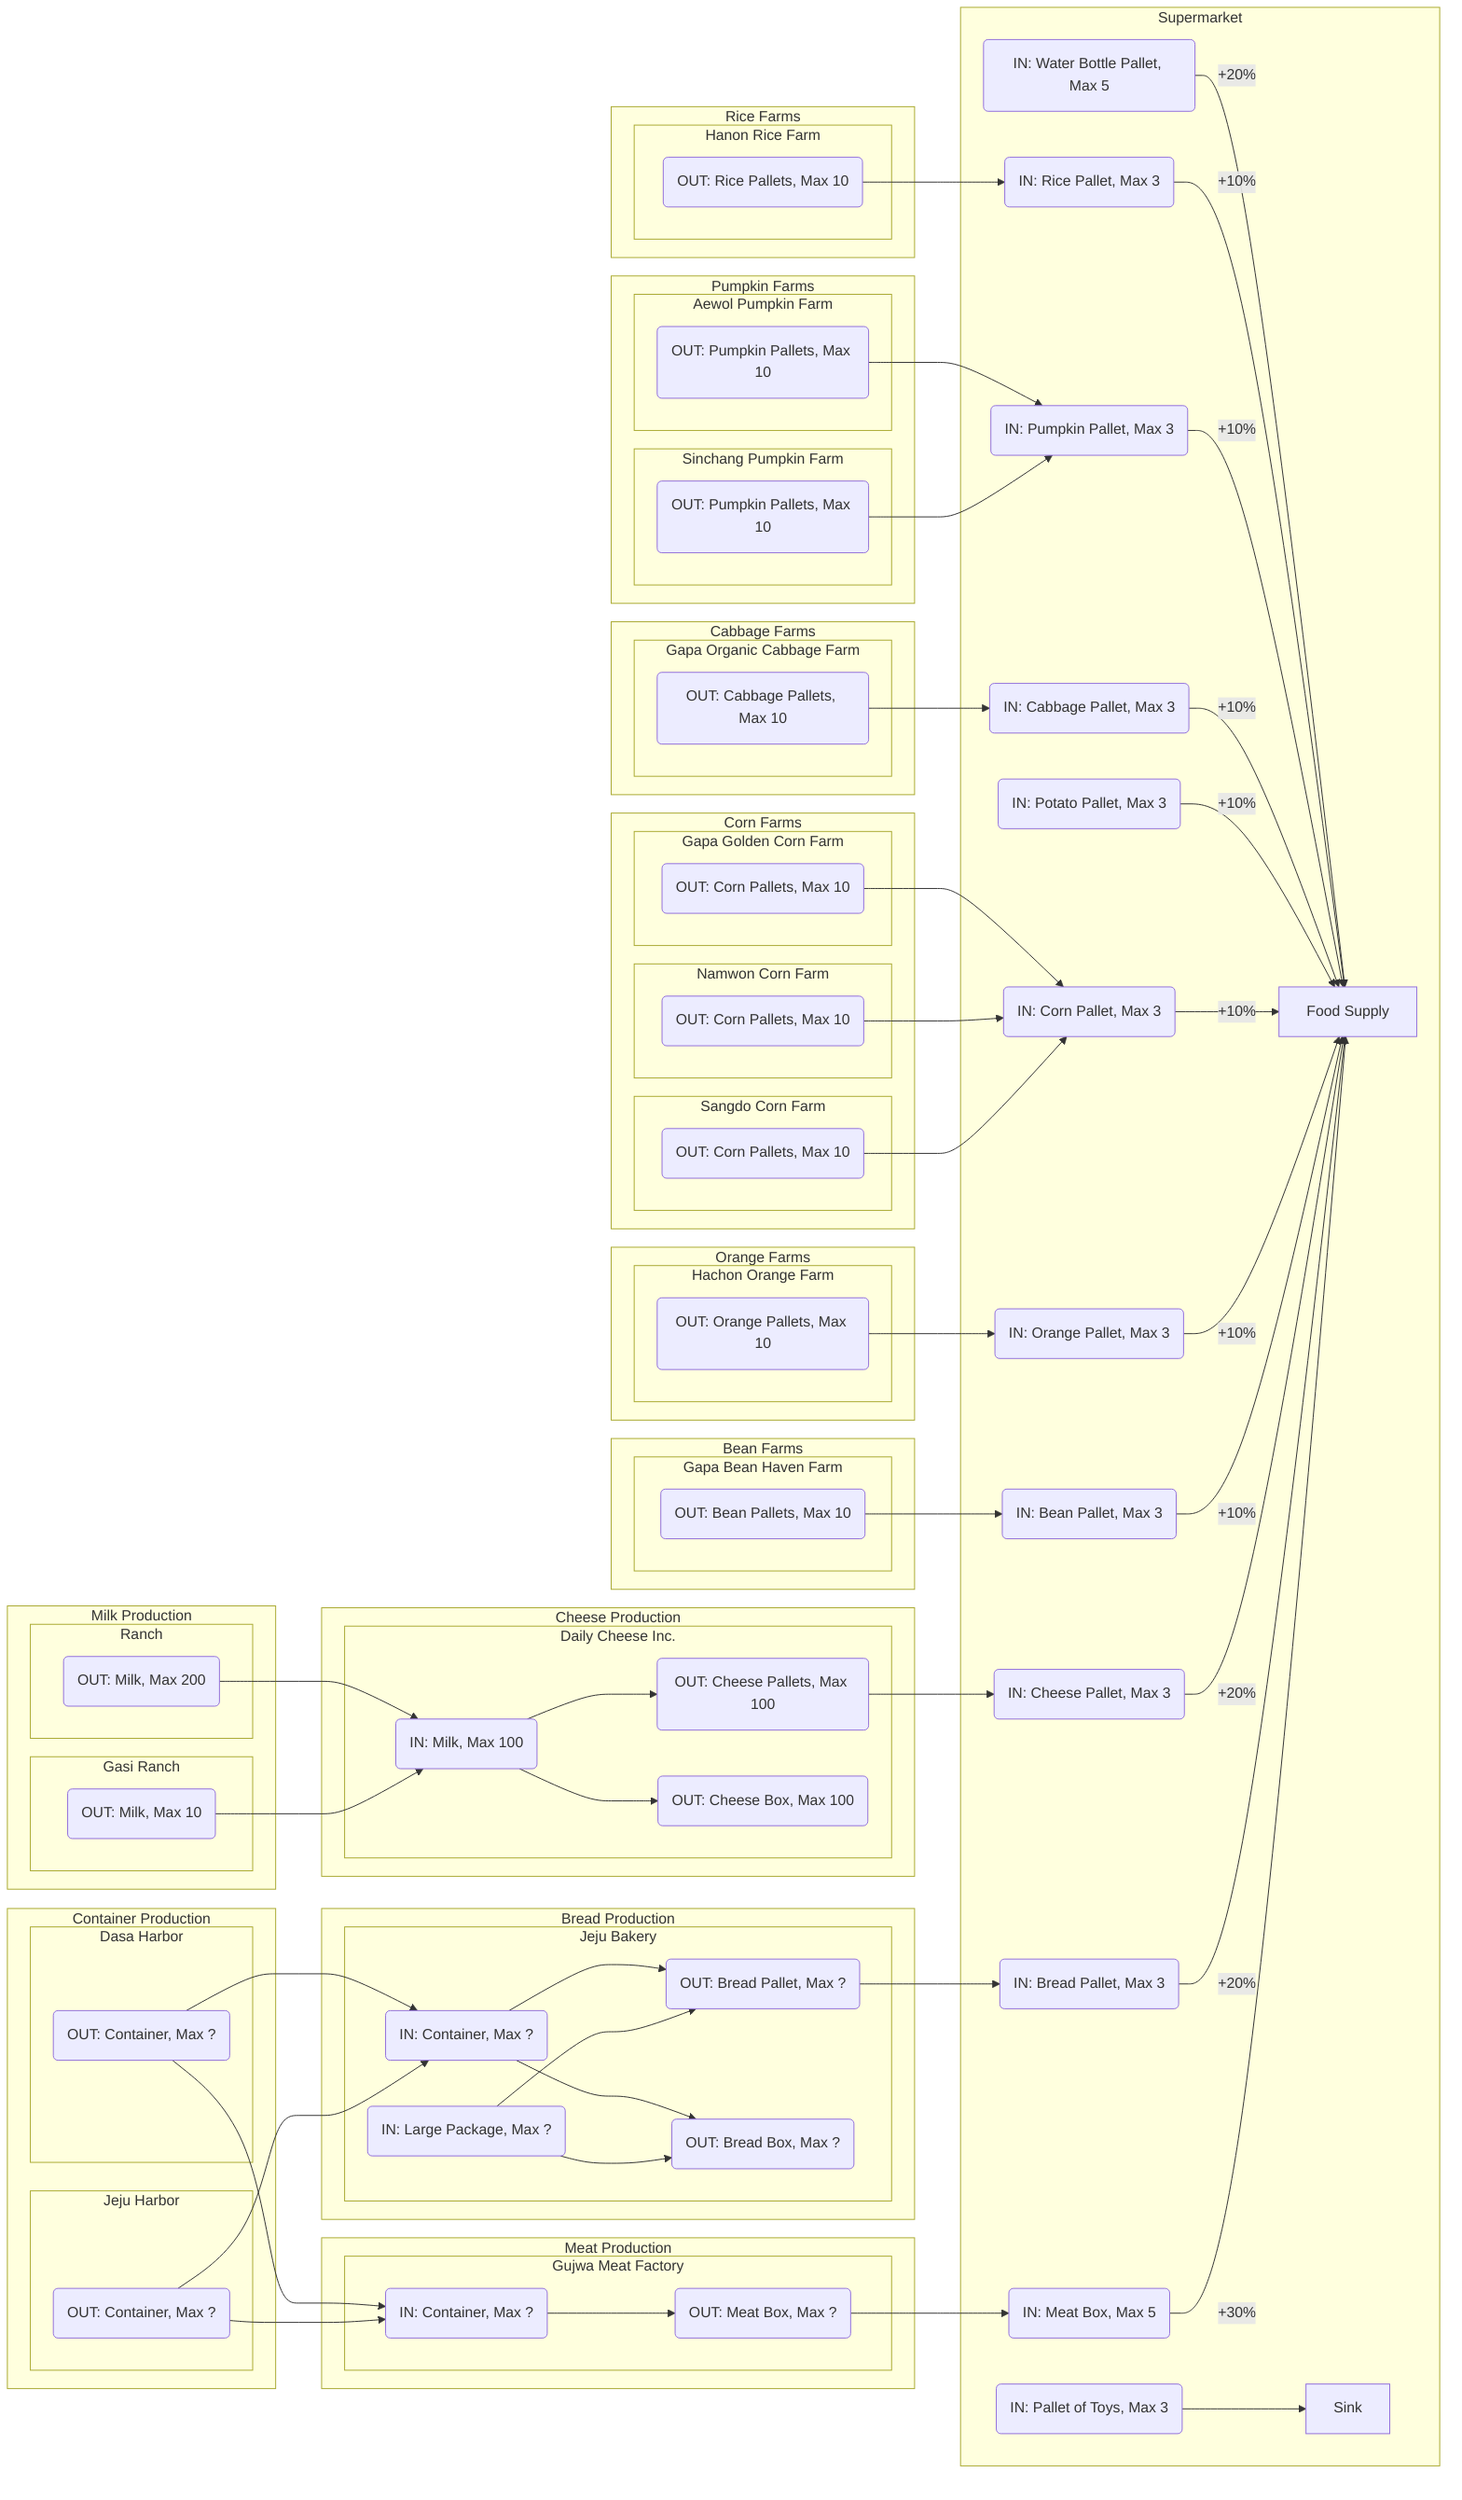 graph LR
    subgraph Supermarket
        WaterBottle(IN: Water Bottle Pallet, Max 5) -->|+20%| FoodSupply
        Rice(IN: Rice Pallet, Max 3) -->|+10%| FoodSupply
        Pumpkin(IN: Pumpkin Pallet, Max 3) -->|+10%| FoodSupply
        Cabbage(IN: Cabbage Pallet, Max 3) -->|+10%| FoodSupply
        Potato(IN: Potato Pallet, Max 3) -->|+10%| FoodSupply
        Corn(IN: Corn Pallet, Max 3) -->|+10%| FoodSupply
        Orange(IN: Orange Pallet, Max 3) -->|+10%| FoodSupply
        Bean(IN: Bean Pallet, Max 3) -->|+10%| FoodSupply
        Cheese(IN: Cheese Pallet, Max 3) -->|+20%| FoodSupply
        Bread(IN: Bread Pallet, Max 3)  -->|+20%| FoodSupply
        Meat(IN: Meat Box, Max 5) -->|+30%| FoodSupply
        Toys(IN: Pallet of Toys, Max 3) --> Sink

        FoodSupply[Food Supply]
        Sink[Sink]
    end

    subgraph Rice Farms
        subgraph Hanon Rice Farm
            MakeRice1(OUT: Rice Pallets, Max 10) --> Rice
        end
    end

    subgraph Pumpkin Farms
        subgraph Aewol Pumpkin Farm
            MakePumpkin1(OUT: Pumpkin Pallets, Max 10) --> Pumpkin
        end
        subgraph Sinchang Pumpkin Farm
            MakePumpkin2(OUT: Pumpkin Pallets, Max 10) --> Pumpkin
        end
    end
    
    subgraph Cabbage Farms
        subgraph Gapa Organic Cabbage Farm
            MakeCabbage1(OUT: Cabbage Pallets, Max 10) --> Cabbage
        end
    end

    subgraph Corn Farms
        subgraph Gapa Golden Corn Farm
            MakeCorn1(OUT: Corn Pallets, Max 10) --> Corn
        end
        subgraph Namwon Corn Farm
            MakeCorn2(OUT: Corn Pallets, Max 10) --> Corn
        end
        subgraph Sangdo Corn Farm
            MakeCorn3(OUT: Corn Pallets, Max 10) --> Corn
        end
    end
    subgraph Orange Farms
        subgraph Hachon Orange Farm
            MakeOrange(OUT: Orange Pallets, Max 10) --> Orange
        end
    end

    subgraph Bean Farms
        subgraph Gapa Bean Haven Farm
            MakeBean1(OUT: Bean Pallets, Max 10) --> Bean
        end
    end

    subgraph Cheese Production
        subgraph Daily Cheese Inc.
            DCInMilk(IN: Milk, Max 100) --> OutCheesePallet(OUT: Cheese Pallets, Max 100) --> Cheese
            DCInMilk --> OutCheeseBox(OUT: Cheese Box, Max 100)
        end
    end

    subgraph Milk Production
        subgraph Ranch
            RanchOutMilk(OUT: Milk, Max 200) --> DCInMilk
        end
        subgraph Gasi Ranch
            GasiRanchOutMilk(OUT: Milk, Max 10) --> DCInMilk
        end
    end

    subgraph Bread Production
        subgraph Jeju Bakery
            JJBInContainer(IN: Container, Max ?) --> OutBreadPallet(OUT: Bread Pallet, Max ?) --> Bread
            JJBInContainer --> OutBreadBox(OUT: Bread Box, Max ?)
            JJBInLargePackage(IN: Large Package, Max ?) --> OutBreadPallet
            JJBInLargePackage --> OutBreadBox
        end
    end

    subgraph Meat Production
        subgraph Gujwa Meat Factory
            GMFInContainer(IN: Container, Max ?) --> OutMeatBox(OUT: Meat Box, Max ?) --> Meat
        end
    end

    subgraph Container Production
        subgraph Dasa Harbor
            DHContainer(OUT: Container, Max ?)
        end
        subgraph Jeju Harbor
            JJContainer(OUT: Container, Max ?)
        end

        DHContainer --> JJBInContainer
        DHContainer --> GMFInContainer
        JJContainer --> JJBInContainer
        JJContainer --> GMFInContainer
    end